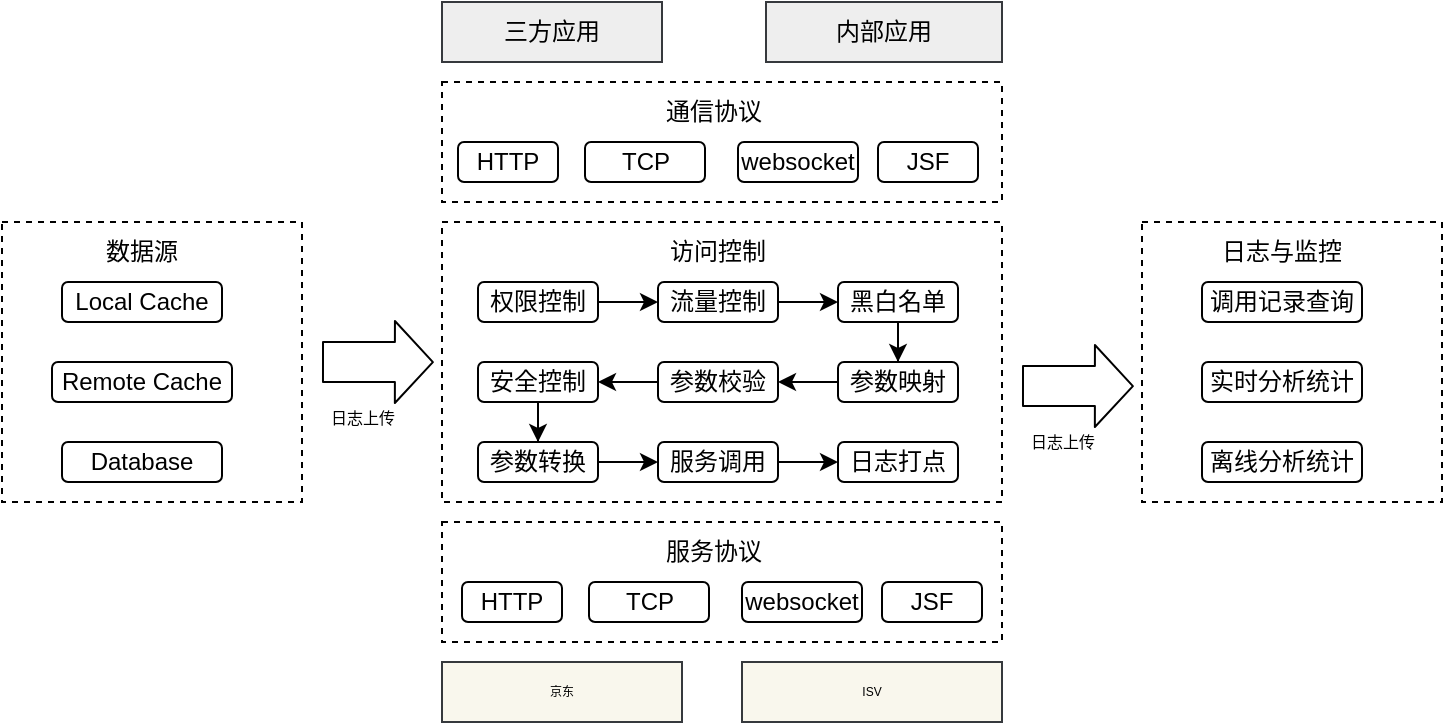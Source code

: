 <mxfile version="14.0.1" type="github">
  <diagram id="YDn3a22JKy39imLKbDOR" name="Page-1">
    <mxGraphModel dx="787" dy="629" grid="1" gridSize="10" guides="1" tooltips="1" connect="1" arrows="1" fold="1" page="1" pageScale="1" pageWidth="827" pageHeight="1169" math="0" shadow="0">
      <root>
        <mxCell id="0" />
        <mxCell id="1" parent="0" />
        <mxCell id="bF_kGRfRiGxns1VmROGY-40" value="" style="rounded=0;whiteSpace=wrap;html=1;shadow=0;glass=0;dashed=1;sketch=0;strokeColor=#000000;" vertex="1" parent="1">
          <mxGeometry x="660" y="190" width="150" height="140" as="geometry" />
        </mxCell>
        <mxCell id="bF_kGRfRiGxns1VmROGY-11" value="" style="rounded=0;whiteSpace=wrap;html=1;shadow=0;glass=0;dashed=1;sketch=0;strokeColor=#000000;" vertex="1" parent="1">
          <mxGeometry x="310" y="190" width="280" height="140" as="geometry" />
        </mxCell>
        <mxCell id="bF_kGRfRiGxns1VmROGY-8" value="" style="rounded=0;whiteSpace=wrap;html=1;shadow=0;glass=0;sketch=0;strokeColor=#000000;dashed=1;" vertex="1" parent="1">
          <mxGeometry x="310" y="120" width="280" height="60" as="geometry" />
        </mxCell>
        <mxCell id="bF_kGRfRiGxns1VmROGY-1" value="三方应用" style="rounded=0;whiteSpace=wrap;html=1;fillColor=#eeeeee;shadow=0;glass=0;sketch=0;strokeColor=#36393d;" vertex="1" parent="1">
          <mxGeometry x="310" y="80" width="110" height="30" as="geometry" />
        </mxCell>
        <mxCell id="bF_kGRfRiGxns1VmROGY-2" value="内部应用" style="rounded=0;whiteSpace=wrap;html=1;fillColor=#eeeeee;shadow=0;glass=0;sketch=0;strokeColor=#36393d;" vertex="1" parent="1">
          <mxGeometry x="472" y="80" width="118" height="30" as="geometry" />
        </mxCell>
        <mxCell id="bF_kGRfRiGxns1VmROGY-10" value="通信协议" style="text;html=1;strokeColor=none;fillColor=none;align=center;verticalAlign=middle;whiteSpace=wrap;rounded=0;shadow=0;glass=0;dashed=1;sketch=0;" vertex="1" parent="1">
          <mxGeometry x="414" y="130" width="64" height="10" as="geometry" />
        </mxCell>
        <mxCell id="bF_kGRfRiGxns1VmROGY-38" value="" style="edgeStyle=orthogonalEdgeStyle;rounded=0;orthogonalLoop=1;jettySize=auto;html=1;" edge="1" parent="1" source="bF_kGRfRiGxns1VmROGY-12" target="bF_kGRfRiGxns1VmROGY-13">
          <mxGeometry relative="1" as="geometry" />
        </mxCell>
        <mxCell id="bF_kGRfRiGxns1VmROGY-12" value="权限控制" style="rounded=1;whiteSpace=wrap;html=1;shadow=0;glass=0;sketch=0;strokeColor=#000000;" vertex="1" parent="1">
          <mxGeometry x="328" y="220" width="60" height="20" as="geometry" />
        </mxCell>
        <mxCell id="bF_kGRfRiGxns1VmROGY-16" value="" style="edgeStyle=orthogonalEdgeStyle;rounded=0;orthogonalLoop=1;jettySize=auto;html=1;" edge="1" parent="1" source="bF_kGRfRiGxns1VmROGY-13" target="bF_kGRfRiGxns1VmROGY-14">
          <mxGeometry relative="1" as="geometry" />
        </mxCell>
        <mxCell id="bF_kGRfRiGxns1VmROGY-13" value="流量控制" style="rounded=1;whiteSpace=wrap;html=1;shadow=0;glass=0;sketch=0;strokeColor=#000000;" vertex="1" parent="1">
          <mxGeometry x="418" y="220" width="60" height="20" as="geometry" />
        </mxCell>
        <mxCell id="bF_kGRfRiGxns1VmROGY-34" style="edgeStyle=orthogonalEdgeStyle;rounded=0;orthogonalLoop=1;jettySize=auto;html=1;entryX=0.5;entryY=0;entryDx=0;entryDy=0;" edge="1" parent="1" source="bF_kGRfRiGxns1VmROGY-14" target="bF_kGRfRiGxns1VmROGY-22">
          <mxGeometry relative="1" as="geometry" />
        </mxCell>
        <mxCell id="bF_kGRfRiGxns1VmROGY-14" value="黑白名单" style="rounded=1;whiteSpace=wrap;html=1;shadow=0;glass=0;sketch=0;strokeColor=#000000;" vertex="1" parent="1">
          <mxGeometry x="508" y="220" width="60" height="20" as="geometry" />
        </mxCell>
        <mxCell id="bF_kGRfRiGxns1VmROGY-35" style="edgeStyle=orthogonalEdgeStyle;rounded=0;orthogonalLoop=1;jettySize=auto;html=1;entryX=0.5;entryY=0;entryDx=0;entryDy=0;" edge="1" parent="1" source="bF_kGRfRiGxns1VmROGY-20" target="bF_kGRfRiGxns1VmROGY-23">
          <mxGeometry relative="1" as="geometry" />
        </mxCell>
        <mxCell id="bF_kGRfRiGxns1VmROGY-20" value="安全控制" style="rounded=1;whiteSpace=wrap;html=1;shadow=0;glass=0;sketch=0;strokeColor=#000000;" vertex="1" parent="1">
          <mxGeometry x="328" y="260" width="60" height="20" as="geometry" />
        </mxCell>
        <mxCell id="bF_kGRfRiGxns1VmROGY-30" style="edgeStyle=orthogonalEdgeStyle;rounded=0;orthogonalLoop=1;jettySize=auto;html=1;entryX=1;entryY=0.5;entryDx=0;entryDy=0;" edge="1" parent="1" source="bF_kGRfRiGxns1VmROGY-21" target="bF_kGRfRiGxns1VmROGY-20">
          <mxGeometry relative="1" as="geometry" />
        </mxCell>
        <mxCell id="bF_kGRfRiGxns1VmROGY-21" value="参数校验" style="rounded=1;whiteSpace=wrap;html=1;shadow=0;glass=0;sketch=0;strokeColor=#000000;" vertex="1" parent="1">
          <mxGeometry x="418" y="260" width="60" height="20" as="geometry" />
        </mxCell>
        <mxCell id="bF_kGRfRiGxns1VmROGY-31" style="edgeStyle=orthogonalEdgeStyle;rounded=0;orthogonalLoop=1;jettySize=auto;html=1;exitX=0;exitY=0.5;exitDx=0;exitDy=0;entryX=1;entryY=0.5;entryDx=0;entryDy=0;" edge="1" parent="1" source="bF_kGRfRiGxns1VmROGY-22" target="bF_kGRfRiGxns1VmROGY-21">
          <mxGeometry relative="1" as="geometry" />
        </mxCell>
        <mxCell id="bF_kGRfRiGxns1VmROGY-22" value="参数映射" style="rounded=1;whiteSpace=wrap;html=1;shadow=0;glass=0;sketch=0;strokeColor=#000000;" vertex="1" parent="1">
          <mxGeometry x="508" y="260" width="60" height="20" as="geometry" />
        </mxCell>
        <mxCell id="bF_kGRfRiGxns1VmROGY-32" value="" style="edgeStyle=orthogonalEdgeStyle;rounded=0;orthogonalLoop=1;jettySize=auto;html=1;" edge="1" parent="1" source="bF_kGRfRiGxns1VmROGY-23" target="bF_kGRfRiGxns1VmROGY-24">
          <mxGeometry relative="1" as="geometry" />
        </mxCell>
        <mxCell id="bF_kGRfRiGxns1VmROGY-23" value="参数转换" style="rounded=1;whiteSpace=wrap;html=1;shadow=0;glass=0;sketch=0;strokeColor=#000000;" vertex="1" parent="1">
          <mxGeometry x="328" y="300" width="60" height="20" as="geometry" />
        </mxCell>
        <mxCell id="bF_kGRfRiGxns1VmROGY-33" value="" style="edgeStyle=orthogonalEdgeStyle;rounded=0;orthogonalLoop=1;jettySize=auto;html=1;" edge="1" parent="1" source="bF_kGRfRiGxns1VmROGY-24" target="bF_kGRfRiGxns1VmROGY-25">
          <mxGeometry relative="1" as="geometry" />
        </mxCell>
        <mxCell id="bF_kGRfRiGxns1VmROGY-24" value="服务调用" style="rounded=1;whiteSpace=wrap;html=1;shadow=0;glass=0;sketch=0;strokeColor=#000000;" vertex="1" parent="1">
          <mxGeometry x="418" y="300" width="60" height="20" as="geometry" />
        </mxCell>
        <mxCell id="bF_kGRfRiGxns1VmROGY-25" value="日志打点" style="rounded=1;whiteSpace=wrap;html=1;shadow=0;glass=0;sketch=0;strokeColor=#000000;" vertex="1" parent="1">
          <mxGeometry x="508" y="300" width="60" height="20" as="geometry" />
        </mxCell>
        <mxCell id="bF_kGRfRiGxns1VmROGY-39" value="访问控制" style="text;html=1;strokeColor=none;fillColor=none;align=center;verticalAlign=middle;whiteSpace=wrap;rounded=0;shadow=0;glass=0;dashed=1;sketch=0;" vertex="1" parent="1">
          <mxGeometry x="416" y="200" width="64" height="10" as="geometry" />
        </mxCell>
        <mxCell id="bF_kGRfRiGxns1VmROGY-41" value="调用记录查询" style="rounded=1;whiteSpace=wrap;html=1;shadow=0;glass=0;sketch=0;strokeColor=#000000;" vertex="1" parent="1">
          <mxGeometry x="690" y="220" width="80" height="20" as="geometry" />
        </mxCell>
        <mxCell id="bF_kGRfRiGxns1VmROGY-42" value="实时分析统计" style="rounded=1;whiteSpace=wrap;html=1;shadow=0;glass=0;sketch=0;strokeColor=#000000;" vertex="1" parent="1">
          <mxGeometry x="690" y="260" width="80" height="20" as="geometry" />
        </mxCell>
        <mxCell id="bF_kGRfRiGxns1VmROGY-43" value="离线分析统计" style="rounded=1;whiteSpace=wrap;html=1;shadow=0;glass=0;sketch=0;strokeColor=#000000;" vertex="1" parent="1">
          <mxGeometry x="690" y="300" width="80" height="20" as="geometry" />
        </mxCell>
        <mxCell id="bF_kGRfRiGxns1VmROGY-44" value="日志与监控" style="text;html=1;strokeColor=none;fillColor=none;align=center;verticalAlign=middle;whiteSpace=wrap;rounded=0;shadow=0;glass=0;dashed=1;sketch=0;" vertex="1" parent="1">
          <mxGeometry x="698" y="200" width="64" height="10" as="geometry" />
        </mxCell>
        <mxCell id="bF_kGRfRiGxns1VmROGY-46" value="" style="shape=flexArrow;endArrow=classic;html=1;fontSize=6;fontFamily=Helvetica;width=20;entryX=-0.027;entryY=0.586;entryDx=0;entryDy=0;entryPerimeter=0;" edge="1" parent="1" target="bF_kGRfRiGxns1VmROGY-40">
          <mxGeometry width="50" height="50" relative="1" as="geometry">
            <mxPoint x="600" y="272" as="sourcePoint" />
            <mxPoint x="650" y="269.5" as="targetPoint" />
          </mxGeometry>
        </mxCell>
        <mxCell id="bF_kGRfRiGxns1VmROGY-52" value="&lt;font style=&quot;font-size: 8px;&quot; face=&quot;Verdana&quot;&gt;日志上传&lt;/font&gt;" style="edgeLabel;html=1;align=center;verticalAlign=middle;resizable=0;points=[];fontSize=8;" vertex="1" connectable="0" parent="bF_kGRfRiGxns1VmROGY-46">
          <mxGeometry x="-0.04" y="1" relative="1" as="geometry">
            <mxPoint x="-7" y="28.98" as="offset" />
          </mxGeometry>
        </mxCell>
        <mxCell id="bF_kGRfRiGxns1VmROGY-53" value="" style="rounded=0;whiteSpace=wrap;html=1;shadow=0;glass=0;dashed=1;sketch=0;strokeColor=#000000;" vertex="1" parent="1">
          <mxGeometry x="90" y="190" width="150" height="140" as="geometry" />
        </mxCell>
        <mxCell id="bF_kGRfRiGxns1VmROGY-54" value="Local Cache" style="rounded=1;whiteSpace=wrap;html=1;shadow=0;glass=0;sketch=0;strokeColor=#000000;" vertex="1" parent="1">
          <mxGeometry x="120" y="220" width="80" height="20" as="geometry" />
        </mxCell>
        <mxCell id="bF_kGRfRiGxns1VmROGY-55" value="Remote Cache" style="rounded=1;whiteSpace=wrap;html=1;shadow=0;glass=0;sketch=0;strokeColor=#000000;" vertex="1" parent="1">
          <mxGeometry x="115" y="260" width="90" height="20" as="geometry" />
        </mxCell>
        <mxCell id="bF_kGRfRiGxns1VmROGY-56" value="Database" style="rounded=1;whiteSpace=wrap;html=1;shadow=0;glass=0;sketch=0;strokeColor=#000000;" vertex="1" parent="1">
          <mxGeometry x="120" y="300" width="80" height="20" as="geometry" />
        </mxCell>
        <mxCell id="bF_kGRfRiGxns1VmROGY-57" value="数据源" style="text;html=1;strokeColor=none;fillColor=none;align=center;verticalAlign=middle;whiteSpace=wrap;rounded=0;shadow=0;glass=0;dashed=1;sketch=0;" vertex="1" parent="1">
          <mxGeometry x="128" y="200" width="64" height="10" as="geometry" />
        </mxCell>
        <mxCell id="bF_kGRfRiGxns1VmROGY-58" value="" style="shape=flexArrow;endArrow=classic;html=1;fontSize=6;fontFamily=Helvetica;width=20;entryX=-0.027;entryY=0.586;entryDx=0;entryDy=0;entryPerimeter=0;" edge="1" parent="1">
          <mxGeometry width="50" height="50" relative="1" as="geometry">
            <mxPoint x="250" y="260" as="sourcePoint" />
            <mxPoint x="305.95" y="260.04" as="targetPoint" />
          </mxGeometry>
        </mxCell>
        <mxCell id="bF_kGRfRiGxns1VmROGY-59" value="&lt;font style=&quot;font-size: 8px;&quot; face=&quot;Verdana&quot;&gt;日志上传&lt;/font&gt;" style="edgeLabel;html=1;align=center;verticalAlign=middle;resizable=0;points=[];fontSize=8;" vertex="1" connectable="0" parent="bF_kGRfRiGxns1VmROGY-58">
          <mxGeometry x="-0.04" y="1" relative="1" as="geometry">
            <mxPoint x="-7" y="28.98" as="offset" />
          </mxGeometry>
        </mxCell>
        <mxCell id="bF_kGRfRiGxns1VmROGY-60" value="" style="rounded=0;whiteSpace=wrap;html=1;shadow=0;glass=0;sketch=0;strokeColor=#000000;dashed=1;" vertex="1" parent="1">
          <mxGeometry x="310" y="340" width="280" height="60" as="geometry" />
        </mxCell>
        <mxCell id="bF_kGRfRiGxns1VmROGY-62" value="HTTP" style="rounded=1;whiteSpace=wrap;html=1;shadow=0;glass=0;sketch=0;strokeColor=#000000;" vertex="1" parent="1">
          <mxGeometry x="320" y="370" width="50" height="20" as="geometry" />
        </mxCell>
        <mxCell id="bF_kGRfRiGxns1VmROGY-63" value="TCP" style="rounded=1;whiteSpace=wrap;html=1;shadow=0;glass=0;sketch=0;strokeColor=#000000;" vertex="1" parent="1">
          <mxGeometry x="383.5" y="370" width="60" height="20" as="geometry" />
        </mxCell>
        <mxCell id="bF_kGRfRiGxns1VmROGY-64" value="服务协议" style="text;html=1;strokeColor=none;fillColor=none;align=center;verticalAlign=middle;whiteSpace=wrap;rounded=0;shadow=0;glass=0;dashed=1;sketch=0;" vertex="1" parent="1">
          <mxGeometry x="414" y="350" width="64" height="10" as="geometry" />
        </mxCell>
        <mxCell id="bF_kGRfRiGxns1VmROGY-65" value="websocket" style="rounded=1;whiteSpace=wrap;html=1;shadow=0;glass=0;sketch=0;strokeColor=#000000;" vertex="1" parent="1">
          <mxGeometry x="460" y="370" width="60" height="20" as="geometry" />
        </mxCell>
        <mxCell id="bF_kGRfRiGxns1VmROGY-66" value="JSF" style="rounded=1;whiteSpace=wrap;html=1;shadow=0;glass=0;sketch=0;strokeColor=#000000;" vertex="1" parent="1">
          <mxGeometry x="530" y="370" width="50" height="20" as="geometry" />
        </mxCell>
        <mxCell id="bF_kGRfRiGxns1VmROGY-67" value="HTTP" style="rounded=1;whiteSpace=wrap;html=1;shadow=0;glass=0;sketch=0;strokeColor=#000000;" vertex="1" parent="1">
          <mxGeometry x="318" y="150" width="50" height="20" as="geometry" />
        </mxCell>
        <mxCell id="bF_kGRfRiGxns1VmROGY-68" value="TCP" style="rounded=1;whiteSpace=wrap;html=1;shadow=0;glass=0;sketch=0;strokeColor=#000000;" vertex="1" parent="1">
          <mxGeometry x="381.5" y="150" width="60" height="20" as="geometry" />
        </mxCell>
        <mxCell id="bF_kGRfRiGxns1VmROGY-69" value="websocket" style="rounded=1;whiteSpace=wrap;html=1;shadow=0;glass=0;sketch=0;strokeColor=#000000;" vertex="1" parent="1">
          <mxGeometry x="458" y="150" width="60" height="20" as="geometry" />
        </mxCell>
        <mxCell id="bF_kGRfRiGxns1VmROGY-70" value="JSF" style="rounded=1;whiteSpace=wrap;html=1;shadow=0;glass=0;sketch=0;strokeColor=#000000;" vertex="1" parent="1">
          <mxGeometry x="528" y="150" width="50" height="20" as="geometry" />
        </mxCell>
        <mxCell id="bF_kGRfRiGxns1VmROGY-71" value="京东" style="rounded=0;whiteSpace=wrap;html=1;shadow=0;glass=0;sketch=0;strokeColor=#36393d;fontFamily=Helvetica;fontSize=6;fillColor=#f9f7ed;" vertex="1" parent="1">
          <mxGeometry x="310" y="410" width="120" height="30" as="geometry" />
        </mxCell>
        <mxCell id="bF_kGRfRiGxns1VmROGY-72" value="ISV" style="rounded=0;whiteSpace=wrap;html=1;shadow=0;glass=0;sketch=0;strokeColor=#36393d;fontFamily=Helvetica;fontSize=6;fillColor=#f9f7ed;" vertex="1" parent="1">
          <mxGeometry x="460" y="410" width="130" height="30" as="geometry" />
        </mxCell>
      </root>
    </mxGraphModel>
  </diagram>
</mxfile>
